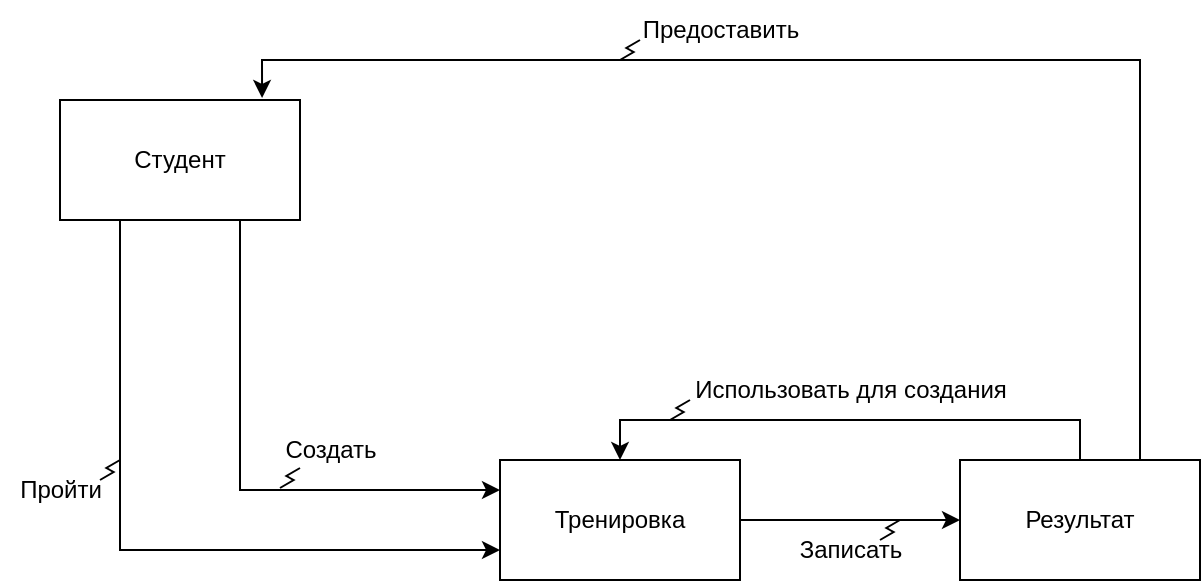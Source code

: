 <mxfile version="28.2.5">
  <diagram name="Страница — 1" id="PVcvhcrKpx2ce-pxrqn0">
    <mxGraphModel dx="786" dy="683" grid="1" gridSize="10" guides="1" tooltips="1" connect="1" arrows="1" fold="1" page="1" pageScale="1" pageWidth="827" pageHeight="1169" math="0" shadow="0">
      <root>
        <mxCell id="0" />
        <mxCell id="1" parent="0" />
        <mxCell id="I5ie5-oupX8FntIL-8Gf-20" style="edgeStyle=orthogonalEdgeStyle;rounded=0;orthogonalLoop=1;jettySize=auto;html=1;exitX=0.75;exitY=1;exitDx=0;exitDy=0;entryX=0;entryY=0.25;entryDx=0;entryDy=0;" edge="1" parent="1" source="I5ie5-oupX8FntIL-8Gf-22" target="I5ie5-oupX8FntIL-8Gf-24">
          <mxGeometry relative="1" as="geometry" />
        </mxCell>
        <mxCell id="I5ie5-oupX8FntIL-8Gf-21" style="edgeStyle=orthogonalEdgeStyle;rounded=0;orthogonalLoop=1;jettySize=auto;html=1;exitX=0.25;exitY=1;exitDx=0;exitDy=0;entryX=0;entryY=0.75;entryDx=0;entryDy=0;" edge="1" parent="1" source="I5ie5-oupX8FntIL-8Gf-22" target="I5ie5-oupX8FntIL-8Gf-24">
          <mxGeometry relative="1" as="geometry" />
        </mxCell>
        <mxCell id="I5ie5-oupX8FntIL-8Gf-22" value="Студент" style="rounded=0;whiteSpace=wrap;html=1;" vertex="1" parent="1">
          <mxGeometry x="170" y="370" width="120" height="60" as="geometry" />
        </mxCell>
        <mxCell id="I5ie5-oupX8FntIL-8Gf-23" style="edgeStyle=orthogonalEdgeStyle;rounded=0;orthogonalLoop=1;jettySize=auto;html=1;exitX=1;exitY=0.5;exitDx=0;exitDy=0;entryX=0;entryY=0.5;entryDx=0;entryDy=0;" edge="1" parent="1" source="I5ie5-oupX8FntIL-8Gf-24" target="I5ie5-oupX8FntIL-8Gf-26">
          <mxGeometry relative="1" as="geometry" />
        </mxCell>
        <mxCell id="I5ie5-oupX8FntIL-8Gf-24" value="Тренировка" style="rounded=0;whiteSpace=wrap;html=1;" vertex="1" parent="1">
          <mxGeometry x="390" y="550" width="120" height="60" as="geometry" />
        </mxCell>
        <mxCell id="I5ie5-oupX8FntIL-8Gf-25" style="edgeStyle=orthogonalEdgeStyle;rounded=0;orthogonalLoop=1;jettySize=auto;html=1;exitX=0.5;exitY=0;exitDx=0;exitDy=0;entryX=0.5;entryY=0;entryDx=0;entryDy=0;" edge="1" parent="1" source="I5ie5-oupX8FntIL-8Gf-26" target="I5ie5-oupX8FntIL-8Gf-24">
          <mxGeometry relative="1" as="geometry" />
        </mxCell>
        <mxCell id="I5ie5-oupX8FntIL-8Gf-26" value="Результат" style="rounded=0;whiteSpace=wrap;html=1;" vertex="1" parent="1">
          <mxGeometry x="620" y="550" width="120" height="60" as="geometry" />
        </mxCell>
        <mxCell id="I5ie5-oupX8FntIL-8Gf-27" value="Создать" style="text;html=1;align=center;verticalAlign=middle;resizable=0;points=[];autosize=1;strokeColor=none;fillColor=none;" vertex="1" parent="1">
          <mxGeometry x="270" y="530" width="70" height="30" as="geometry" />
        </mxCell>
        <mxCell id="I5ie5-oupX8FntIL-8Gf-28" value="Пройти" style="text;html=1;align=center;verticalAlign=middle;resizable=0;points=[];autosize=1;strokeColor=none;fillColor=none;" vertex="1" parent="1">
          <mxGeometry x="140" y="550" width="60" height="30" as="geometry" />
        </mxCell>
        <mxCell id="I5ie5-oupX8FntIL-8Gf-29" value="Записать" style="text;html=1;align=center;verticalAlign=middle;resizable=0;points=[];autosize=1;strokeColor=none;fillColor=none;" vertex="1" parent="1">
          <mxGeometry x="530" y="580" width="70" height="30" as="geometry" />
        </mxCell>
        <mxCell id="I5ie5-oupX8FntIL-8Gf-30" value="Использовать для создания" style="text;html=1;align=center;verticalAlign=middle;resizable=0;points=[];autosize=1;strokeColor=none;fillColor=none;" vertex="1" parent="1">
          <mxGeometry x="475" y="500" width="180" height="30" as="geometry" />
        </mxCell>
        <mxCell id="I5ie5-oupX8FntIL-8Gf-31" style="edgeStyle=orthogonalEdgeStyle;rounded=0;orthogonalLoop=1;jettySize=auto;html=1;exitX=0.75;exitY=0;exitDx=0;exitDy=0;entryX=0.842;entryY=-0.017;entryDx=0;entryDy=0;entryPerimeter=0;" edge="1" parent="1" source="I5ie5-oupX8FntIL-8Gf-26" target="I5ie5-oupX8FntIL-8Gf-22">
          <mxGeometry relative="1" as="geometry" />
        </mxCell>
        <mxCell id="I5ie5-oupX8FntIL-8Gf-32" value="Предоставить" style="text;html=1;align=center;verticalAlign=middle;resizable=0;points=[];autosize=1;strokeColor=none;fillColor=none;" vertex="1" parent="1">
          <mxGeometry x="450" y="320" width="100" height="30" as="geometry" />
        </mxCell>
        <mxCell id="I5ie5-oupX8FntIL-8Gf-33" value="" style="edgeStyle=isometricEdgeStyle;endArrow=none;html=1;rounded=0;" edge="1" parent="1">
          <mxGeometry width="50" height="100" relative="1" as="geometry">
            <mxPoint x="190" y="560" as="sourcePoint" />
            <mxPoint x="200" y="550" as="targetPoint" />
          </mxGeometry>
        </mxCell>
        <mxCell id="I5ie5-oupX8FntIL-8Gf-34" value="" style="edgeStyle=isometricEdgeStyle;endArrow=none;html=1;rounded=0;" edge="1" parent="1">
          <mxGeometry width="50" height="100" relative="1" as="geometry">
            <mxPoint x="280" y="564" as="sourcePoint" />
            <mxPoint x="290" y="554" as="targetPoint" />
          </mxGeometry>
        </mxCell>
        <mxCell id="I5ie5-oupX8FntIL-8Gf-35" value="" style="edgeStyle=isometricEdgeStyle;endArrow=none;html=1;rounded=0;" edge="1" parent="1">
          <mxGeometry width="50" height="100" relative="1" as="geometry">
            <mxPoint x="450" y="350" as="sourcePoint" />
            <mxPoint x="460" y="340" as="targetPoint" />
          </mxGeometry>
        </mxCell>
        <mxCell id="I5ie5-oupX8FntIL-8Gf-36" value="" style="edgeStyle=isometricEdgeStyle;endArrow=none;html=1;rounded=0;" edge="1" parent="1">
          <mxGeometry width="50" height="100" relative="1" as="geometry">
            <mxPoint x="475" y="530" as="sourcePoint" />
            <mxPoint x="485" y="520" as="targetPoint" />
          </mxGeometry>
        </mxCell>
        <mxCell id="I5ie5-oupX8FntIL-8Gf-37" value="" style="edgeStyle=isometricEdgeStyle;endArrow=none;html=1;rounded=0;" edge="1" parent="1">
          <mxGeometry width="50" height="100" relative="1" as="geometry">
            <mxPoint x="580" y="590" as="sourcePoint" />
            <mxPoint x="590" y="580" as="targetPoint" />
          </mxGeometry>
        </mxCell>
      </root>
    </mxGraphModel>
  </diagram>
</mxfile>
